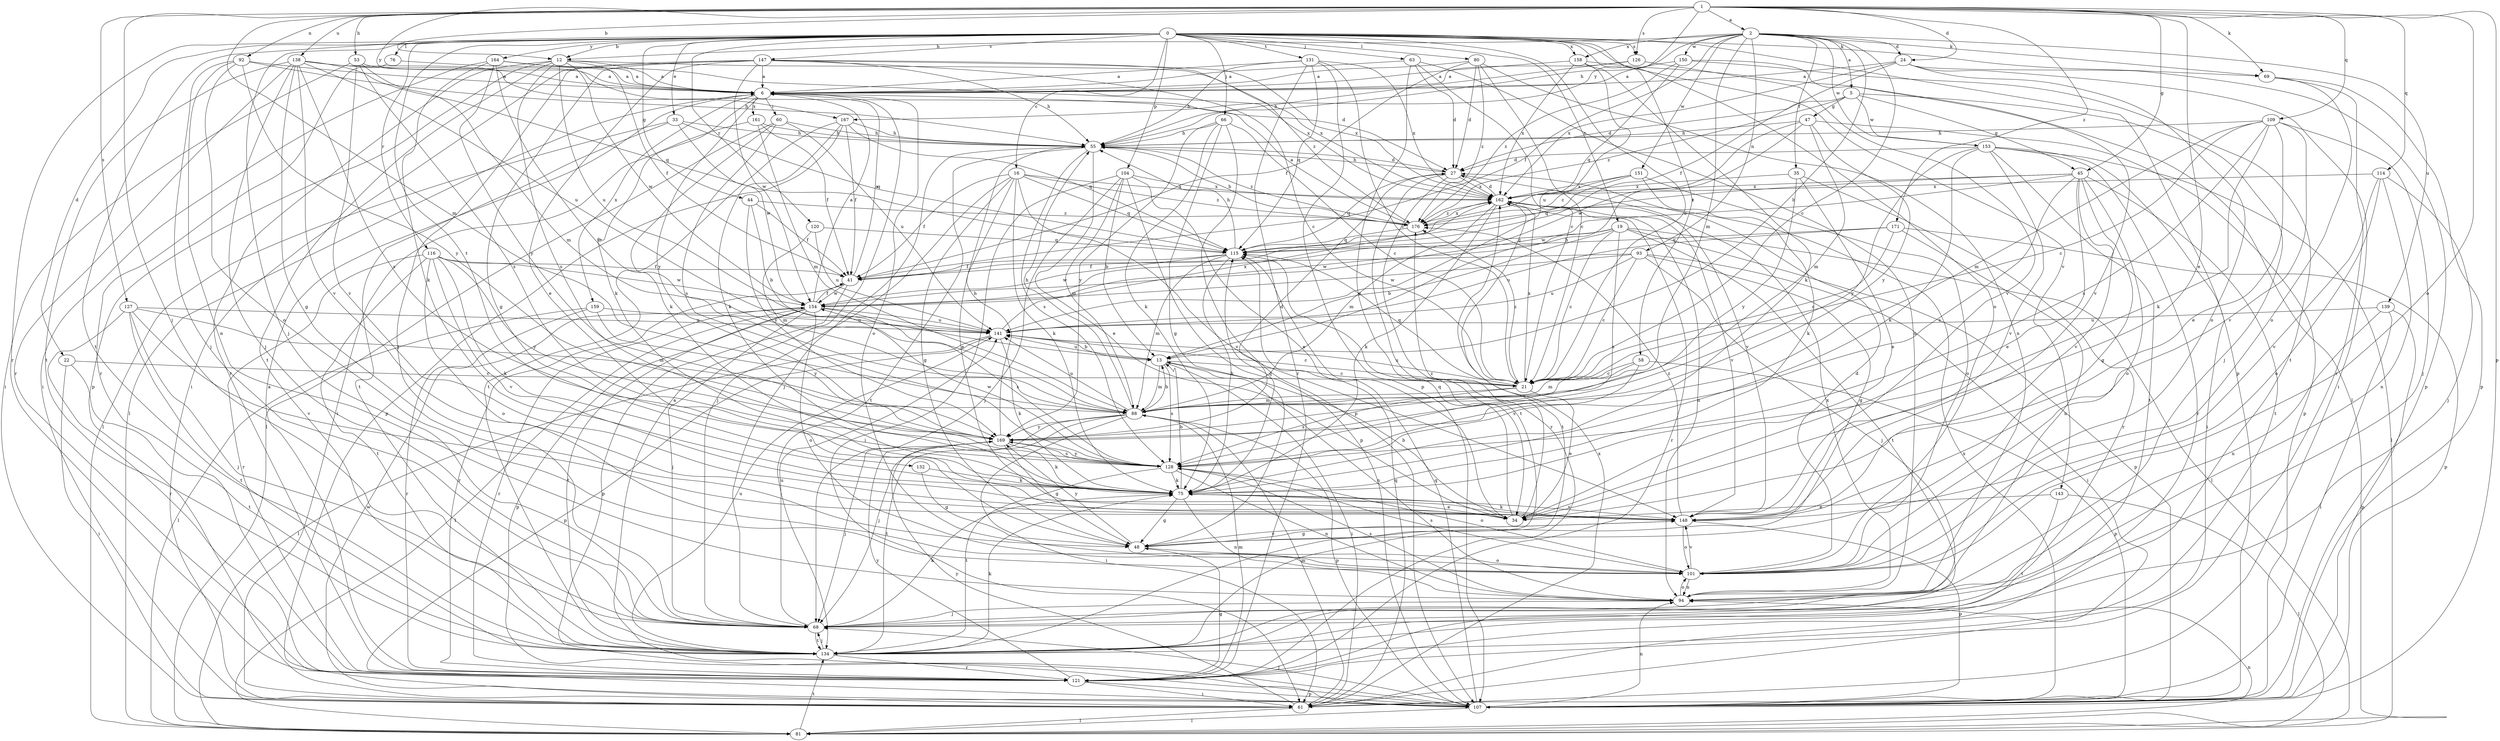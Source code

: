 strict digraph  {
0;
1;
2;
5;
6;
12;
13;
16;
19;
21;
22;
24;
27;
33;
34;
35;
41;
44;
45;
47;
48;
53;
55;
58;
60;
61;
63;
66;
68;
69;
75;
76;
80;
81;
88;
92;
93;
94;
101;
104;
107;
109;
114;
115;
116;
120;
121;
126;
127;
128;
131;
132;
134;
138;
139;
141;
143;
147;
148;
150;
151;
153;
154;
158;
159;
161;
162;
164;
167;
169;
171;
176;
0 -> 12  [label=b];
0 -> 16  [label=c];
0 -> 19  [label=c];
0 -> 21  [label=c];
0 -> 22  [label=d];
0 -> 33  [label=e];
0 -> 44  [label=g];
0 -> 58  [label=i];
0 -> 63  [label=j];
0 -> 66  [label=j];
0 -> 68  [label=j];
0 -> 69  [label=k];
0 -> 76  [label=l];
0 -> 80  [label=l];
0 -> 101  [label=o];
0 -> 104  [label=p];
0 -> 107  [label=p];
0 -> 116  [label=r];
0 -> 120  [label=r];
0 -> 121  [label=r];
0 -> 126  [label=s];
0 -> 131  [label=t];
0 -> 132  [label=t];
0 -> 134  [label=t];
0 -> 143  [label=v];
0 -> 147  [label=v];
0 -> 158  [label=x];
0 -> 164  [label=y];
1 -> 2  [label=a];
1 -> 12  [label=b];
1 -> 24  [label=d];
1 -> 34  [label=e];
1 -> 45  [label=g];
1 -> 53  [label=h];
1 -> 55  [label=h];
1 -> 68  [label=j];
1 -> 69  [label=k];
1 -> 88  [label=m];
1 -> 92  [label=n];
1 -> 101  [label=o];
1 -> 107  [label=p];
1 -> 109  [label=q];
1 -> 114  [label=q];
1 -> 126  [label=s];
1 -> 127  [label=s];
1 -> 138  [label=u];
1 -> 167  [label=y];
1 -> 171  [label=z];
2 -> 5  [label=a];
2 -> 12  [label=b];
2 -> 13  [label=b];
2 -> 21  [label=c];
2 -> 24  [label=d];
2 -> 35  [label=f];
2 -> 41  [label=f];
2 -> 69  [label=k];
2 -> 88  [label=m];
2 -> 93  [label=n];
2 -> 139  [label=u];
2 -> 150  [label=w];
2 -> 151  [label=w];
2 -> 153  [label=w];
2 -> 158  [label=x];
2 -> 167  [label=y];
5 -> 27  [label=d];
5 -> 45  [label=g];
5 -> 47  [label=g];
5 -> 68  [label=j];
5 -> 153  [label=w];
5 -> 176  [label=z];
6 -> 60  [label=i];
6 -> 75  [label=k];
6 -> 81  [label=l];
6 -> 101  [label=o];
6 -> 159  [label=x];
6 -> 161  [label=x];
6 -> 169  [label=y];
12 -> 6  [label=a];
12 -> 41  [label=f];
12 -> 107  [label=p];
12 -> 121  [label=r];
12 -> 128  [label=s];
12 -> 134  [label=t];
12 -> 141  [label=u];
12 -> 154  [label=w];
12 -> 162  [label=x];
13 -> 21  [label=c];
13 -> 61  [label=i];
13 -> 88  [label=m];
13 -> 94  [label=n];
13 -> 128  [label=s];
13 -> 141  [label=u];
16 -> 34  [label=e];
16 -> 41  [label=f];
16 -> 48  [label=g];
16 -> 68  [label=j];
16 -> 75  [label=k];
16 -> 115  [label=q];
16 -> 148  [label=v];
16 -> 162  [label=x];
16 -> 176  [label=z];
19 -> 13  [label=b];
19 -> 21  [label=c];
19 -> 81  [label=l];
19 -> 107  [label=p];
19 -> 115  [label=q];
19 -> 128  [label=s];
19 -> 134  [label=t];
19 -> 154  [label=w];
21 -> 34  [label=e];
21 -> 88  [label=m];
21 -> 115  [label=q];
21 -> 128  [label=s];
21 -> 141  [label=u];
21 -> 162  [label=x];
21 -> 176  [label=z];
22 -> 21  [label=c];
22 -> 61  [label=i];
22 -> 134  [label=t];
24 -> 6  [label=a];
24 -> 41  [label=f];
24 -> 61  [label=i];
24 -> 101  [label=o];
24 -> 107  [label=p];
24 -> 162  [label=x];
27 -> 55  [label=h];
27 -> 115  [label=q];
27 -> 121  [label=r];
27 -> 134  [label=t];
27 -> 148  [label=v];
27 -> 162  [label=x];
33 -> 55  [label=h];
33 -> 81  [label=l];
33 -> 115  [label=q];
33 -> 134  [label=t];
33 -> 154  [label=w];
34 -> 13  [label=b];
34 -> 115  [label=q];
34 -> 176  [label=z];
35 -> 34  [label=e];
35 -> 121  [label=r];
35 -> 162  [label=x];
35 -> 169  [label=y];
41 -> 6  [label=a];
41 -> 107  [label=p];
41 -> 121  [label=r];
41 -> 154  [label=w];
44 -> 13  [label=b];
44 -> 41  [label=f];
44 -> 169  [label=y];
44 -> 176  [label=z];
45 -> 34  [label=e];
45 -> 48  [label=g];
45 -> 101  [label=o];
45 -> 128  [label=s];
45 -> 134  [label=t];
45 -> 148  [label=v];
45 -> 154  [label=w];
45 -> 162  [label=x];
45 -> 176  [label=z];
47 -> 13  [label=b];
47 -> 55  [label=h];
47 -> 88  [label=m];
47 -> 107  [label=p];
47 -> 154  [label=w];
47 -> 169  [label=y];
48 -> 101  [label=o];
48 -> 148  [label=v];
48 -> 169  [label=y];
53 -> 6  [label=a];
53 -> 61  [label=i];
53 -> 88  [label=m];
53 -> 128  [label=s];
53 -> 148  [label=v];
55 -> 27  [label=d];
55 -> 34  [label=e];
55 -> 68  [label=j];
55 -> 128  [label=s];
55 -> 134  [label=t];
55 -> 176  [label=z];
58 -> 21  [label=c];
58 -> 88  [label=m];
58 -> 107  [label=p];
58 -> 128  [label=s];
60 -> 55  [label=h];
60 -> 75  [label=k];
60 -> 81  [label=l];
60 -> 128  [label=s];
60 -> 141  [label=u];
61 -> 81  [label=l];
61 -> 88  [label=m];
61 -> 115  [label=q];
61 -> 154  [label=w];
61 -> 162  [label=x];
61 -> 169  [label=y];
63 -> 6  [label=a];
63 -> 21  [label=c];
63 -> 27  [label=d];
63 -> 34  [label=e];
63 -> 94  [label=n];
66 -> 21  [label=c];
66 -> 48  [label=g];
66 -> 55  [label=h];
66 -> 75  [label=k];
66 -> 107  [label=p];
66 -> 169  [label=y];
68 -> 75  [label=k];
68 -> 134  [label=t];
68 -> 141  [label=u];
69 -> 101  [label=o];
69 -> 107  [label=p];
69 -> 121  [label=r];
75 -> 13  [label=b];
75 -> 34  [label=e];
75 -> 48  [label=g];
75 -> 94  [label=n];
75 -> 115  [label=q];
75 -> 148  [label=v];
76 -> 6  [label=a];
76 -> 121  [label=r];
80 -> 6  [label=a];
80 -> 21  [label=c];
80 -> 27  [label=d];
80 -> 41  [label=f];
80 -> 94  [label=n];
80 -> 176  [label=z];
81 -> 94  [label=n];
81 -> 134  [label=t];
88 -> 13  [label=b];
88 -> 55  [label=h];
88 -> 61  [label=i];
88 -> 68  [label=j];
88 -> 107  [label=p];
88 -> 134  [label=t];
88 -> 141  [label=u];
88 -> 169  [label=y];
92 -> 6  [label=a];
92 -> 55  [label=h];
92 -> 68  [label=j];
92 -> 94  [label=n];
92 -> 101  [label=o];
92 -> 169  [label=y];
93 -> 21  [label=c];
93 -> 41  [label=f];
93 -> 48  [label=g];
93 -> 61  [label=i];
93 -> 68  [label=j];
93 -> 141  [label=u];
93 -> 154  [label=w];
94 -> 68  [label=j];
94 -> 101  [label=o];
94 -> 128  [label=s];
94 -> 162  [label=x];
101 -> 27  [label=d];
101 -> 94  [label=n];
101 -> 128  [label=s];
101 -> 148  [label=v];
104 -> 13  [label=b];
104 -> 34  [label=e];
104 -> 61  [label=i];
104 -> 68  [label=j];
104 -> 88  [label=m];
104 -> 107  [label=p];
104 -> 162  [label=x];
107 -> 6  [label=a];
107 -> 68  [label=j];
107 -> 81  [label=l];
107 -> 94  [label=n];
107 -> 115  [label=q];
107 -> 162  [label=x];
109 -> 21  [label=c];
109 -> 34  [label=e];
109 -> 55  [label=h];
109 -> 68  [label=j];
109 -> 75  [label=k];
109 -> 88  [label=m];
109 -> 128  [label=s];
109 -> 148  [label=v];
114 -> 68  [label=j];
114 -> 94  [label=n];
114 -> 101  [label=o];
114 -> 148  [label=v];
114 -> 162  [label=x];
115 -> 41  [label=f];
115 -> 55  [label=h];
115 -> 75  [label=k];
115 -> 88  [label=m];
115 -> 154  [label=w];
116 -> 41  [label=f];
116 -> 75  [label=k];
116 -> 101  [label=o];
116 -> 121  [label=r];
116 -> 134  [label=t];
116 -> 148  [label=v];
116 -> 154  [label=w];
116 -> 169  [label=y];
120 -> 88  [label=m];
120 -> 115  [label=q];
120 -> 141  [label=u];
121 -> 6  [label=a];
121 -> 48  [label=g];
121 -> 61  [label=i];
121 -> 88  [label=m];
121 -> 107  [label=p];
121 -> 169  [label=y];
126 -> 6  [label=a];
126 -> 55  [label=h];
126 -> 148  [label=v];
127 -> 68  [label=j];
127 -> 88  [label=m];
127 -> 121  [label=r];
127 -> 134  [label=t];
127 -> 141  [label=u];
127 -> 148  [label=v];
128 -> 75  [label=k];
128 -> 94  [label=n];
128 -> 101  [label=o];
128 -> 134  [label=t];
128 -> 154  [label=w];
128 -> 169  [label=y];
131 -> 6  [label=a];
131 -> 21  [label=c];
131 -> 55  [label=h];
131 -> 107  [label=p];
131 -> 115  [label=q];
131 -> 121  [label=r];
131 -> 162  [label=x];
132 -> 48  [label=g];
132 -> 75  [label=k];
134 -> 68  [label=j];
134 -> 75  [label=k];
134 -> 121  [label=r];
134 -> 141  [label=u];
138 -> 6  [label=a];
138 -> 27  [label=d];
138 -> 48  [label=g];
138 -> 68  [label=j];
138 -> 115  [label=q];
138 -> 121  [label=r];
138 -> 128  [label=s];
138 -> 134  [label=t];
138 -> 141  [label=u];
138 -> 148  [label=v];
139 -> 61  [label=i];
139 -> 94  [label=n];
139 -> 107  [label=p];
139 -> 141  [label=u];
141 -> 13  [label=b];
141 -> 21  [label=c];
141 -> 75  [label=k];
141 -> 81  [label=l];
141 -> 107  [label=p];
141 -> 162  [label=x];
143 -> 34  [label=e];
143 -> 81  [label=l];
143 -> 134  [label=t];
147 -> 6  [label=a];
147 -> 21  [label=c];
147 -> 34  [label=e];
147 -> 48  [label=g];
147 -> 55  [label=h];
147 -> 61  [label=i];
147 -> 68  [label=j];
147 -> 154  [label=w];
147 -> 162  [label=x];
147 -> 176  [label=z];
148 -> 48  [label=g];
148 -> 75  [label=k];
148 -> 101  [label=o];
148 -> 107  [label=p];
148 -> 176  [label=z];
150 -> 6  [label=a];
150 -> 115  [label=q];
150 -> 134  [label=t];
150 -> 148  [label=v];
150 -> 176  [label=z];
151 -> 75  [label=k];
151 -> 101  [label=o];
151 -> 115  [label=q];
151 -> 162  [label=x];
151 -> 176  [label=z];
153 -> 27  [label=d];
153 -> 61  [label=i];
153 -> 75  [label=k];
153 -> 81  [label=l];
153 -> 121  [label=r];
153 -> 134  [label=t];
153 -> 148  [label=v];
153 -> 169  [label=y];
154 -> 6  [label=a];
154 -> 41  [label=f];
154 -> 68  [label=j];
154 -> 81  [label=l];
154 -> 101  [label=o];
154 -> 107  [label=p];
154 -> 121  [label=r];
154 -> 128  [label=s];
154 -> 134  [label=t];
154 -> 141  [label=u];
158 -> 6  [label=a];
158 -> 75  [label=k];
158 -> 81  [label=l];
158 -> 141  [label=u];
158 -> 162  [label=x];
159 -> 81  [label=l];
159 -> 121  [label=r];
159 -> 141  [label=u];
159 -> 169  [label=y];
161 -> 41  [label=f];
161 -> 55  [label=h];
161 -> 61  [label=i];
161 -> 88  [label=m];
162 -> 27  [label=d];
162 -> 75  [label=k];
162 -> 88  [label=m];
162 -> 94  [label=n];
162 -> 121  [label=r];
162 -> 134  [label=t];
162 -> 148  [label=v];
162 -> 176  [label=z];
164 -> 6  [label=a];
164 -> 61  [label=i];
164 -> 75  [label=k];
164 -> 88  [label=m];
164 -> 162  [label=x];
164 -> 169  [label=y];
167 -> 41  [label=f];
167 -> 55  [label=h];
167 -> 75  [label=k];
167 -> 107  [label=p];
167 -> 115  [label=q];
167 -> 134  [label=t];
169 -> 27  [label=d];
169 -> 48  [label=g];
169 -> 55  [label=h];
169 -> 68  [label=j];
169 -> 75  [label=k];
169 -> 128  [label=s];
171 -> 21  [label=c];
171 -> 94  [label=n];
171 -> 107  [label=p];
171 -> 115  [label=q];
171 -> 141  [label=u];
176 -> 6  [label=a];
176 -> 55  [label=h];
176 -> 115  [label=q];
176 -> 162  [label=x];
}
